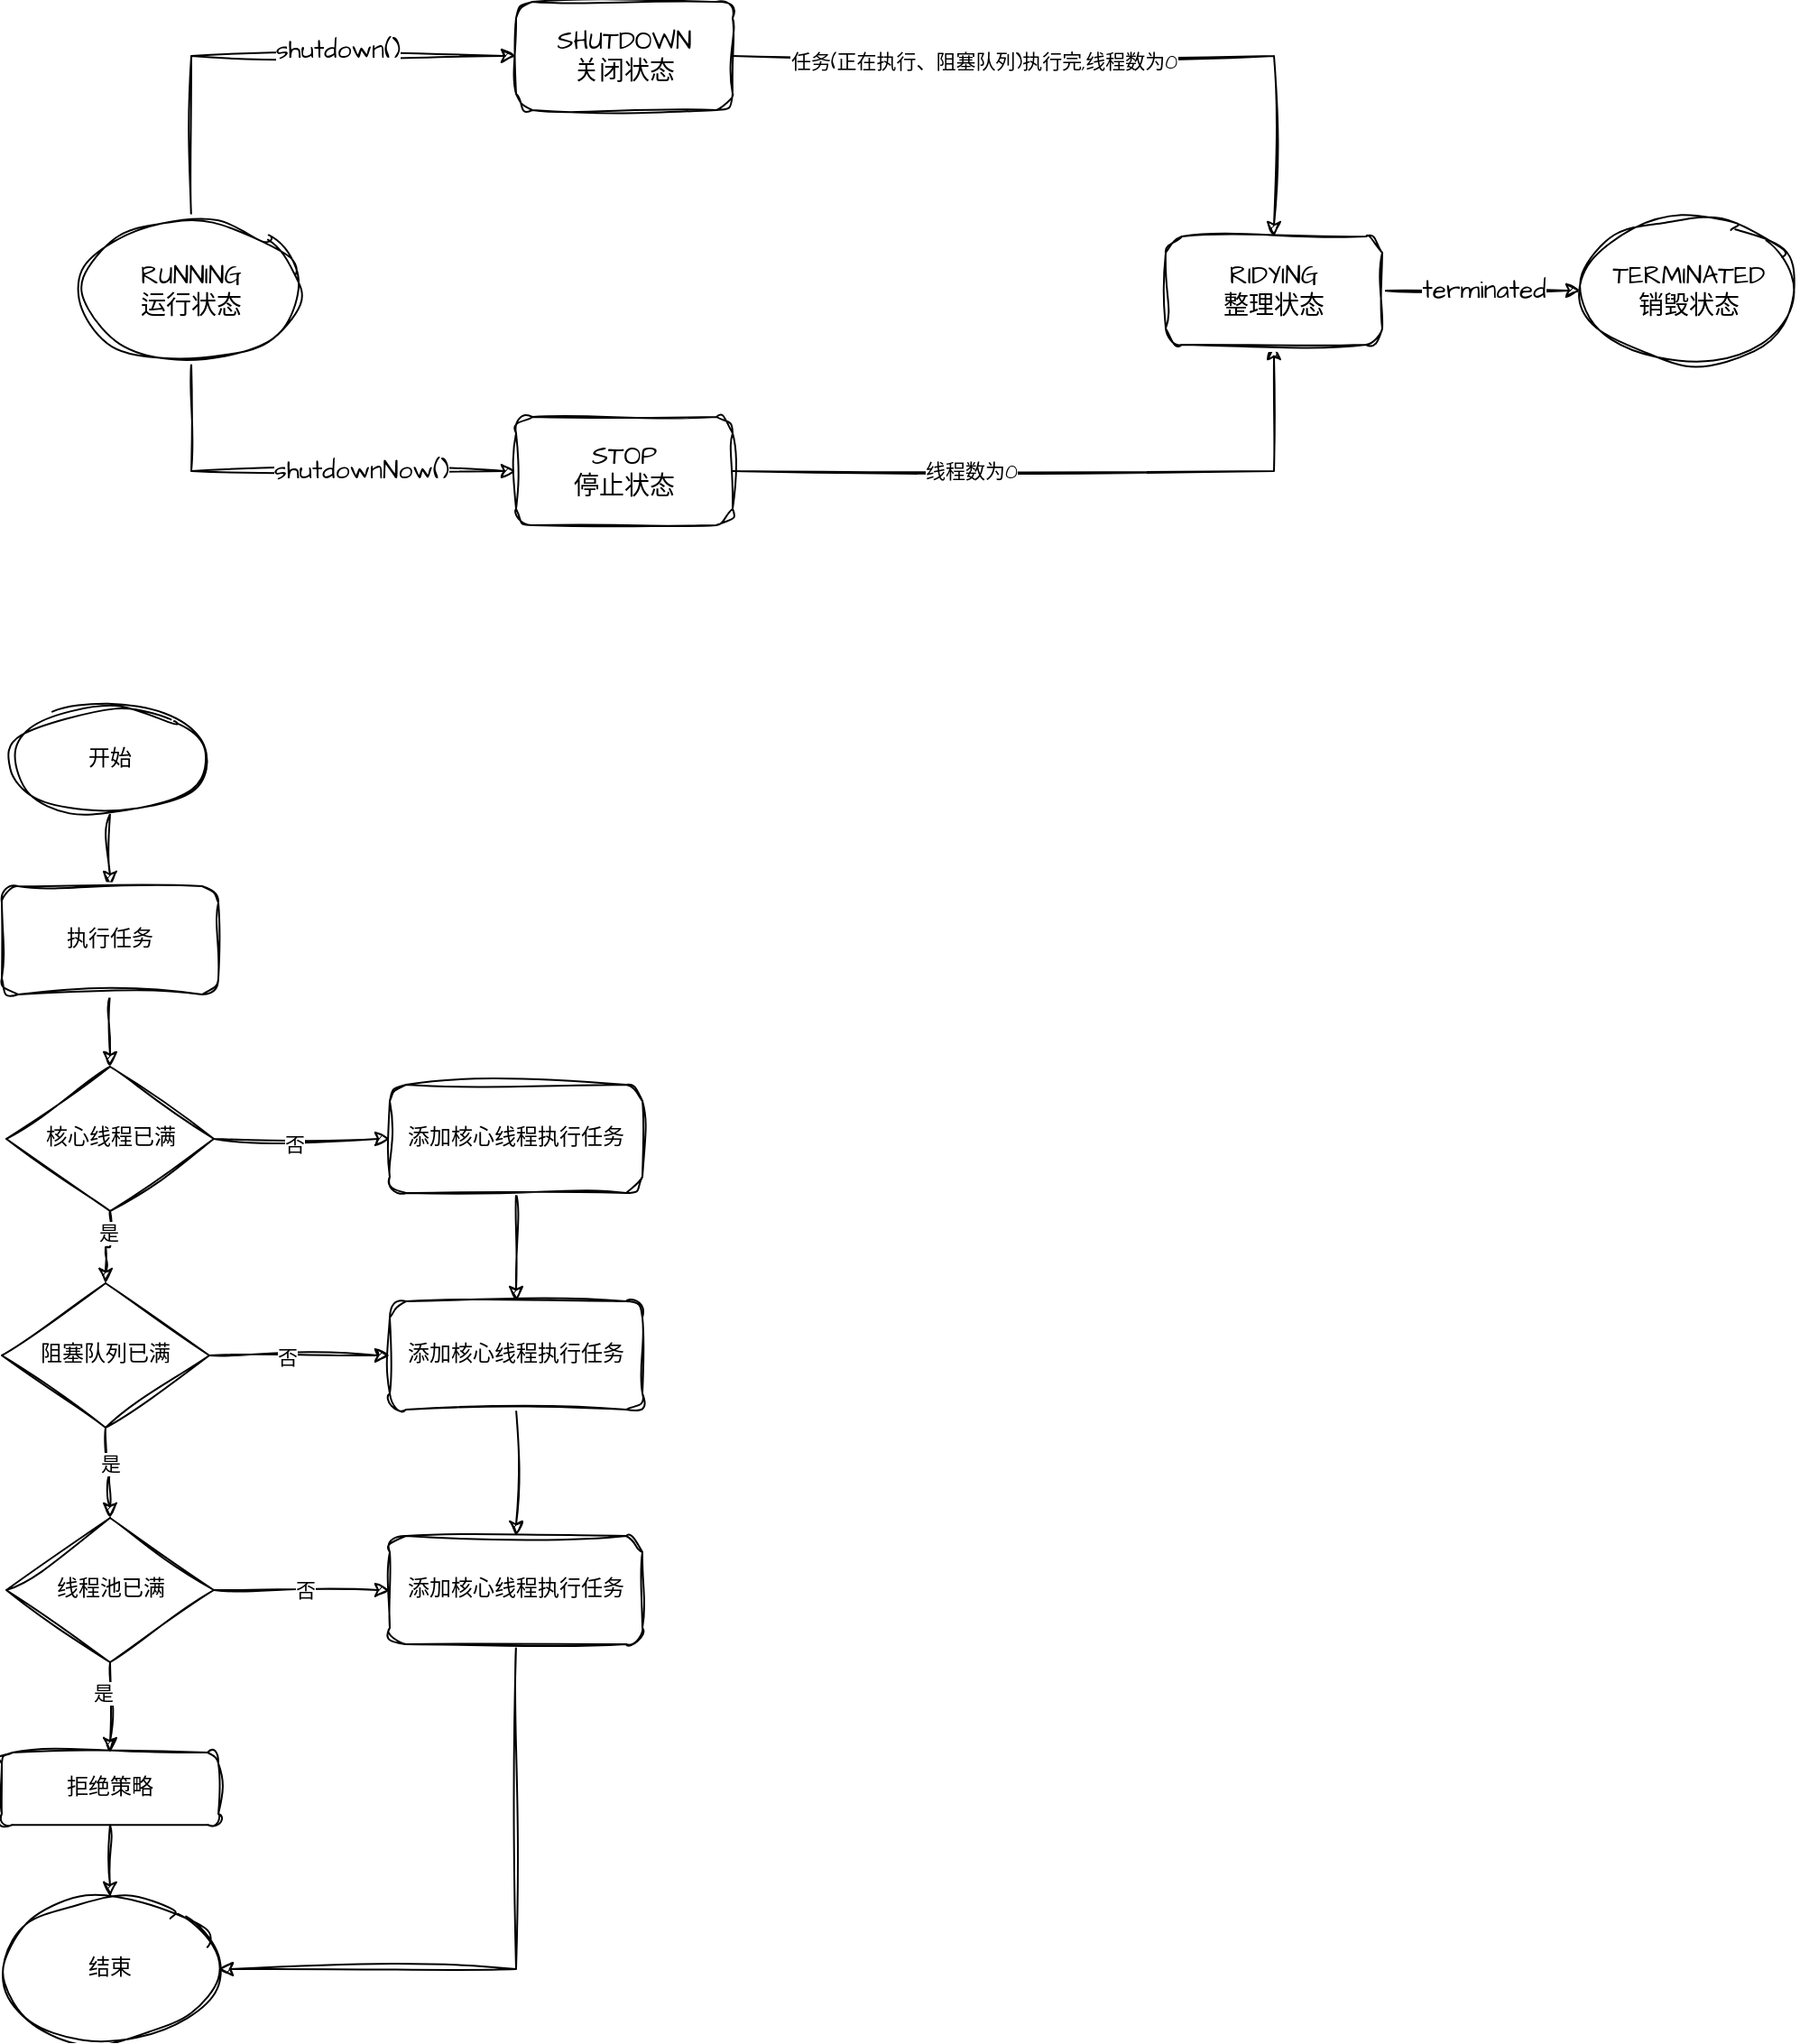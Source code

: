 <mxfile version="24.2.8" type="github">
  <diagram name="第 1 页" id="fVY1z_K4fW6JwTe1nNB5">
    <mxGraphModel dx="1434" dy="786" grid="1" gridSize="10" guides="1" tooltips="1" connect="1" arrows="1" fold="1" page="1" pageScale="1" pageWidth="1200" pageHeight="1600" math="0" shadow="0">
      <root>
        <mxCell id="0" />
        <mxCell id="1" parent="0" />
        <mxCell id="YNoCoezoWyQaaykWzunD-4" style="edgeStyle=orthogonalEdgeStyle;rounded=0;sketch=1;hachureGap=4;jiggle=2;curveFitting=1;orthogonalLoop=1;jettySize=auto;html=1;exitX=0.5;exitY=0;exitDx=0;exitDy=0;entryX=0;entryY=0.5;entryDx=0;entryDy=0;fontFamily=Architects Daughter;fontSource=https%3A%2F%2Ffonts.googleapis.com%2Fcss%3Ffamily%3DArchitects%2BDaughter;fontSize=14;" parent="1" source="YNoCoezoWyQaaykWzunD-1" target="YNoCoezoWyQaaykWzunD-2" edge="1">
          <mxGeometry relative="1" as="geometry" />
        </mxCell>
        <mxCell id="YNoCoezoWyQaaykWzunD-6" value="&lt;font style=&quot;font-size: 14px;&quot;&gt;shutdown()&lt;/font&gt;" style="edgeLabel;html=1;align=center;verticalAlign=middle;resizable=0;points=[];sketch=1;hachureGap=4;jiggle=2;curveFitting=1;fontFamily=Architects Daughter;fontSource=https%3A%2F%2Ffonts.googleapis.com%2Fcss%3Ffamily%3DArchitects%2BDaughter;fontSize=14;" parent="YNoCoezoWyQaaykWzunD-4" vertex="1" connectable="0">
          <mxGeometry x="0.267" y="3" relative="1" as="geometry">
            <mxPoint as="offset" />
          </mxGeometry>
        </mxCell>
        <mxCell id="YNoCoezoWyQaaykWzunD-5" style="edgeStyle=orthogonalEdgeStyle;rounded=0;sketch=1;hachureGap=4;jiggle=2;curveFitting=1;orthogonalLoop=1;jettySize=auto;html=1;exitX=0.5;exitY=1;exitDx=0;exitDy=0;entryX=0;entryY=0.5;entryDx=0;entryDy=0;fontFamily=Architects Daughter;fontSource=https%3A%2F%2Ffonts.googleapis.com%2Fcss%3Ffamily%3DArchitects%2BDaughter;fontSize=14;" parent="1" source="YNoCoezoWyQaaykWzunD-1" target="YNoCoezoWyQaaykWzunD-3" edge="1">
          <mxGeometry relative="1" as="geometry" />
        </mxCell>
        <mxCell id="YNoCoezoWyQaaykWzunD-7" value="&lt;font style=&quot;font-size: 14px;&quot;&gt;shutdownNow()&lt;/font&gt;" style="edgeLabel;html=1;align=center;verticalAlign=middle;resizable=0;points=[];sketch=1;hachureGap=4;jiggle=2;curveFitting=1;fontFamily=Architects Daughter;fontSource=https%3A%2F%2Ffonts.googleapis.com%2Fcss%3Ffamily%3DArchitects%2BDaughter;fontSize=14;" parent="YNoCoezoWyQaaykWzunD-5" vertex="1" connectable="0">
          <mxGeometry x="0.278" relative="1" as="geometry">
            <mxPoint as="offset" />
          </mxGeometry>
        </mxCell>
        <mxCell id="YNoCoezoWyQaaykWzunD-1" value="RUNNING&lt;br style=&quot;font-size: 14px;&quot;&gt;运行状态" style="ellipse;whiteSpace=wrap;html=1;sketch=1;hachureGap=4;jiggle=2;curveFitting=1;fontFamily=Architects Daughter;fontSource=https%3A%2F%2Ffonts.googleapis.com%2Fcss%3Ffamily%3DArchitects%2BDaughter;fontSize=14;" parent="1" vertex="1">
          <mxGeometry x="160" y="160" width="120" height="80" as="geometry" />
        </mxCell>
        <mxCell id="YNoCoezoWyQaaykWzunD-9" style="edgeStyle=orthogonalEdgeStyle;rounded=0;sketch=1;hachureGap=4;jiggle=2;curveFitting=1;orthogonalLoop=1;jettySize=auto;html=1;exitX=1;exitY=0.5;exitDx=0;exitDy=0;entryX=0.5;entryY=0;entryDx=0;entryDy=0;fontFamily=Architects Daughter;fontSource=https%3A%2F%2Ffonts.googleapis.com%2Fcss%3Ffamily%3DArchitects%2BDaughter;" parent="1" source="YNoCoezoWyQaaykWzunD-2" target="YNoCoezoWyQaaykWzunD-8" edge="1">
          <mxGeometry relative="1" as="geometry" />
        </mxCell>
        <mxCell id="YNoCoezoWyQaaykWzunD-10" value="任务(正在执行、阻塞队列)执行完,线程数为0" style="edgeLabel;html=1;align=center;verticalAlign=middle;resizable=0;points=[];sketch=1;hachureGap=4;jiggle=2;curveFitting=1;fontFamily=Architects Daughter;fontSource=https%3A%2F%2Ffonts.googleapis.com%2Fcss%3Ffamily%3DArchitects%2BDaughter;" parent="YNoCoezoWyQaaykWzunD-9" vertex="1" connectable="0">
          <mxGeometry x="-0.308" y="-3" relative="1" as="geometry">
            <mxPoint as="offset" />
          </mxGeometry>
        </mxCell>
        <mxCell id="YNoCoezoWyQaaykWzunD-2" value="SHUTDOWN&lt;br style=&quot;font-size: 14px;&quot;&gt;关闭状态" style="rounded=1;whiteSpace=wrap;html=1;sketch=1;hachureGap=4;jiggle=2;curveFitting=1;fontFamily=Architects Daughter;fontSource=https%3A%2F%2Ffonts.googleapis.com%2Fcss%3Ffamily%3DArchitects%2BDaughter;fontSize=14;" parent="1" vertex="1">
          <mxGeometry x="400" y="40" width="120" height="60" as="geometry" />
        </mxCell>
        <mxCell id="YNoCoezoWyQaaykWzunD-11" style="edgeStyle=orthogonalEdgeStyle;rounded=0;sketch=1;hachureGap=4;jiggle=2;curveFitting=1;orthogonalLoop=1;jettySize=auto;html=1;exitX=1;exitY=0.5;exitDx=0;exitDy=0;entryX=0.5;entryY=1;entryDx=0;entryDy=0;fontFamily=Architects Daughter;fontSource=https%3A%2F%2Ffonts.googleapis.com%2Fcss%3Ffamily%3DArchitects%2BDaughter;" parent="1" source="YNoCoezoWyQaaykWzunD-3" target="YNoCoezoWyQaaykWzunD-8" edge="1">
          <mxGeometry relative="1" as="geometry" />
        </mxCell>
        <mxCell id="YNoCoezoWyQaaykWzunD-12" value="线程数为0" style="edgeLabel;html=1;align=center;verticalAlign=middle;resizable=0;points=[];sketch=1;hachureGap=4;jiggle=2;curveFitting=1;fontFamily=Architects Daughter;fontSource=https%3A%2F%2Ffonts.googleapis.com%2Fcss%3Ffamily%3DArchitects%2BDaughter;" parent="YNoCoezoWyQaaykWzunD-11" vertex="1" connectable="0">
          <mxGeometry x="-0.286" relative="1" as="geometry">
            <mxPoint as="offset" />
          </mxGeometry>
        </mxCell>
        <mxCell id="YNoCoezoWyQaaykWzunD-3" value="STOP&lt;br style=&quot;font-size: 14px;&quot;&gt;停止状态" style="rounded=1;whiteSpace=wrap;html=1;sketch=1;hachureGap=4;jiggle=2;curveFitting=1;fontFamily=Architects Daughter;fontSource=https%3A%2F%2Ffonts.googleapis.com%2Fcss%3Ffamily%3DArchitects%2BDaughter;fontSize=14;" parent="1" vertex="1">
          <mxGeometry x="400" y="270" width="120" height="60" as="geometry" />
        </mxCell>
        <mxCell id="YNoCoezoWyQaaykWzunD-14" style="edgeStyle=orthogonalEdgeStyle;rounded=0;sketch=1;hachureGap=4;jiggle=2;curveFitting=1;orthogonalLoop=1;jettySize=auto;html=1;exitX=1;exitY=0.5;exitDx=0;exitDy=0;fontFamily=Architects Daughter;fontSource=https%3A%2F%2Ffonts.googleapis.com%2Fcss%3Ffamily%3DArchitects%2BDaughter;" parent="1" source="YNoCoezoWyQaaykWzunD-8" target="YNoCoezoWyQaaykWzunD-13" edge="1">
          <mxGeometry relative="1" as="geometry" />
        </mxCell>
        <mxCell id="YNoCoezoWyQaaykWzunD-17" value="terminated" style="edgeLabel;html=1;align=center;verticalAlign=middle;resizable=0;points=[];sketch=1;hachureGap=4;jiggle=2;curveFitting=1;fontFamily=Architects Daughter;fontSource=https%3A%2F%2Ffonts.googleapis.com%2Fcss%3Ffamily%3DArchitects%2BDaughter;fontSize=14;" parent="YNoCoezoWyQaaykWzunD-14" vertex="1" connectable="0">
          <mxGeometry x="0.022" relative="1" as="geometry">
            <mxPoint as="offset" />
          </mxGeometry>
        </mxCell>
        <mxCell id="YNoCoezoWyQaaykWzunD-8" value="RIDYING&lt;br style=&quot;font-size: 14px;&quot;&gt;整理状态" style="rounded=1;whiteSpace=wrap;html=1;sketch=1;hachureGap=4;jiggle=2;curveFitting=1;fontFamily=Architects Daughter;fontSource=https%3A%2F%2Ffonts.googleapis.com%2Fcss%3Ffamily%3DArchitects%2BDaughter;fontSize=14;" parent="1" vertex="1">
          <mxGeometry x="760" y="170" width="120" height="60" as="geometry" />
        </mxCell>
        <mxCell id="YNoCoezoWyQaaykWzunD-13" value="TERMINATED&lt;br style=&quot;font-size: 14px;&quot;&gt;销毁状态" style="ellipse;whiteSpace=wrap;html=1;sketch=1;hachureGap=4;jiggle=2;curveFitting=1;fontFamily=Architects Daughter;fontSource=https%3A%2F%2Ffonts.googleapis.com%2Fcss%3Ffamily%3DArchitects%2BDaughter;fontSize=14;" parent="1" vertex="1">
          <mxGeometry x="990" y="160" width="120" height="80" as="geometry" />
        </mxCell>
        <mxCell id="tgbk5qdB4_JhuiXMdpd2-3" style="edgeStyle=orthogonalEdgeStyle;rounded=0;sketch=1;hachureGap=4;jiggle=2;curveFitting=1;orthogonalLoop=1;jettySize=auto;html=1;exitX=0.5;exitY=1;exitDx=0;exitDy=0;entryX=0.5;entryY=0;entryDx=0;entryDy=0;fontFamily=Architects Daughter;fontSource=https%3A%2F%2Ffonts.googleapis.com%2Fcss%3Ffamily%3DArchitects%2BDaughter;" edge="1" parent="1" source="tgbk5qdB4_JhuiXMdpd2-1" target="tgbk5qdB4_JhuiXMdpd2-2">
          <mxGeometry relative="1" as="geometry" />
        </mxCell>
        <mxCell id="tgbk5qdB4_JhuiXMdpd2-1" value="开始" style="ellipse;whiteSpace=wrap;html=1;sketch=1;hachureGap=4;jiggle=2;curveFitting=1;fontFamily=Architects Daughter;fontSource=https%3A%2F%2Ffonts.googleapis.com%2Fcss%3Ffamily%3DArchitects%2BDaughter;" vertex="1" parent="1">
          <mxGeometry x="120" y="430" width="110" height="60" as="geometry" />
        </mxCell>
        <mxCell id="tgbk5qdB4_JhuiXMdpd2-6" style="edgeStyle=orthogonalEdgeStyle;rounded=0;sketch=1;hachureGap=4;jiggle=2;curveFitting=1;orthogonalLoop=1;jettySize=auto;html=1;exitX=0.5;exitY=1;exitDx=0;exitDy=0;fontFamily=Architects Daughter;fontSource=https%3A%2F%2Ffonts.googleapis.com%2Fcss%3Ffamily%3DArchitects%2BDaughter;" edge="1" parent="1" source="tgbk5qdB4_JhuiXMdpd2-2" target="tgbk5qdB4_JhuiXMdpd2-5">
          <mxGeometry relative="1" as="geometry" />
        </mxCell>
        <mxCell id="tgbk5qdB4_JhuiXMdpd2-2" value="执行任务" style="rounded=1;whiteSpace=wrap;html=1;sketch=1;hachureGap=4;jiggle=2;curveFitting=1;fontFamily=Architects Daughter;fontSource=https%3A%2F%2Ffonts.googleapis.com%2Fcss%3Ffamily%3DArchitects%2BDaughter;" vertex="1" parent="1">
          <mxGeometry x="115" y="530" width="120" height="60" as="geometry" />
        </mxCell>
        <mxCell id="tgbk5qdB4_JhuiXMdpd2-9" style="edgeStyle=orthogonalEdgeStyle;rounded=0;sketch=1;hachureGap=4;jiggle=2;curveFitting=1;orthogonalLoop=1;jettySize=auto;html=1;exitX=0.5;exitY=1;exitDx=0;exitDy=0;fontFamily=Architects Daughter;fontSource=https%3A%2F%2Ffonts.googleapis.com%2Fcss%3Ffamily%3DArchitects%2BDaughter;" edge="1" parent="1" source="tgbk5qdB4_JhuiXMdpd2-5" target="tgbk5qdB4_JhuiXMdpd2-7">
          <mxGeometry relative="1" as="geometry" />
        </mxCell>
        <mxCell id="tgbk5qdB4_JhuiXMdpd2-11" value="是" style="edgeLabel;html=1;align=center;verticalAlign=middle;resizable=0;points=[];sketch=1;hachureGap=4;jiggle=2;curveFitting=1;fontFamily=Architects Daughter;fontSource=https%3A%2F%2Ffonts.googleapis.com%2Fcss%3Ffamily%3DArchitects%2BDaughter;" vertex="1" connectable="0" parent="tgbk5qdB4_JhuiXMdpd2-9">
          <mxGeometry x="-0.435" y="-1" relative="1" as="geometry">
            <mxPoint as="offset" />
          </mxGeometry>
        </mxCell>
        <mxCell id="tgbk5qdB4_JhuiXMdpd2-14" style="edgeStyle=orthogonalEdgeStyle;rounded=0;sketch=1;hachureGap=4;jiggle=2;curveFitting=1;orthogonalLoop=1;jettySize=auto;html=1;exitX=1;exitY=0.5;exitDx=0;exitDy=0;fontFamily=Architects Daughter;fontSource=https%3A%2F%2Ffonts.googleapis.com%2Fcss%3Ffamily%3DArchitects%2BDaughter;" edge="1" parent="1" source="tgbk5qdB4_JhuiXMdpd2-5" target="tgbk5qdB4_JhuiXMdpd2-13">
          <mxGeometry relative="1" as="geometry" />
        </mxCell>
        <mxCell id="tgbk5qdB4_JhuiXMdpd2-15" value="否" style="edgeLabel;html=1;align=center;verticalAlign=middle;resizable=0;points=[];sketch=1;hachureGap=4;jiggle=2;curveFitting=1;fontFamily=Architects Daughter;fontSource=https%3A%2F%2Ffonts.googleapis.com%2Fcss%3Ffamily%3DArchitects%2BDaughter;" vertex="1" connectable="0" parent="tgbk5qdB4_JhuiXMdpd2-14">
          <mxGeometry x="-0.108" y="-3" relative="1" as="geometry">
            <mxPoint x="1" as="offset" />
          </mxGeometry>
        </mxCell>
        <mxCell id="tgbk5qdB4_JhuiXMdpd2-5" value="核心线程已满" style="rhombus;whiteSpace=wrap;html=1;sketch=1;hachureGap=4;jiggle=2;curveFitting=1;fontFamily=Architects Daughter;fontSource=https%3A%2F%2Ffonts.googleapis.com%2Fcss%3Ffamily%3DArchitects%2BDaughter;" vertex="1" parent="1">
          <mxGeometry x="117.5" y="630" width="115" height="80" as="geometry" />
        </mxCell>
        <mxCell id="tgbk5qdB4_JhuiXMdpd2-10" style="edgeStyle=orthogonalEdgeStyle;rounded=0;sketch=1;hachureGap=4;jiggle=2;curveFitting=1;orthogonalLoop=1;jettySize=auto;html=1;exitX=0.5;exitY=1;exitDx=0;exitDy=0;entryX=0.5;entryY=0;entryDx=0;entryDy=0;fontFamily=Architects Daughter;fontSource=https%3A%2F%2Ffonts.googleapis.com%2Fcss%3Ffamily%3DArchitects%2BDaughter;" edge="1" parent="1" source="tgbk5qdB4_JhuiXMdpd2-7" target="tgbk5qdB4_JhuiXMdpd2-8">
          <mxGeometry relative="1" as="geometry" />
        </mxCell>
        <mxCell id="tgbk5qdB4_JhuiXMdpd2-12" value="是" style="edgeLabel;html=1;align=center;verticalAlign=middle;resizable=0;points=[];sketch=1;hachureGap=4;jiggle=2;curveFitting=1;fontFamily=Architects Daughter;fontSource=https%3A%2F%2Ffonts.googleapis.com%2Fcss%3Ffamily%3DArchitects%2BDaughter;" vertex="1" connectable="0" parent="tgbk5qdB4_JhuiXMdpd2-10">
          <mxGeometry x="-0.238" y="2" relative="1" as="geometry">
            <mxPoint as="offset" />
          </mxGeometry>
        </mxCell>
        <mxCell id="tgbk5qdB4_JhuiXMdpd2-18" style="edgeStyle=orthogonalEdgeStyle;rounded=0;sketch=1;hachureGap=4;jiggle=2;curveFitting=1;orthogonalLoop=1;jettySize=auto;html=1;exitX=1;exitY=0.5;exitDx=0;exitDy=0;fontFamily=Architects Daughter;fontSource=https%3A%2F%2Ffonts.googleapis.com%2Fcss%3Ffamily%3DArchitects%2BDaughter;" edge="1" parent="1" source="tgbk5qdB4_JhuiXMdpd2-7" target="tgbk5qdB4_JhuiXMdpd2-16">
          <mxGeometry relative="1" as="geometry" />
        </mxCell>
        <mxCell id="tgbk5qdB4_JhuiXMdpd2-19" value="否" style="edgeLabel;html=1;align=center;verticalAlign=middle;resizable=0;points=[];sketch=1;hachureGap=4;jiggle=2;curveFitting=1;fontFamily=Architects Daughter;fontSource=https%3A%2F%2Ffonts.googleapis.com%2Fcss%3Ffamily%3DArchitects%2BDaughter;" vertex="1" connectable="0" parent="tgbk5qdB4_JhuiXMdpd2-18">
          <mxGeometry x="-0.14" y="-1" relative="1" as="geometry">
            <mxPoint as="offset" />
          </mxGeometry>
        </mxCell>
        <mxCell id="tgbk5qdB4_JhuiXMdpd2-7" value="阻塞队列已满" style="rhombus;whiteSpace=wrap;html=1;sketch=1;hachureGap=4;jiggle=2;curveFitting=1;fontFamily=Architects Daughter;fontSource=https%3A%2F%2Ffonts.googleapis.com%2Fcss%3Ffamily%3DArchitects%2BDaughter;" vertex="1" parent="1">
          <mxGeometry x="115" y="750" width="115" height="80" as="geometry" />
        </mxCell>
        <mxCell id="tgbk5qdB4_JhuiXMdpd2-20" style="edgeStyle=orthogonalEdgeStyle;rounded=0;sketch=1;hachureGap=4;jiggle=2;curveFitting=1;orthogonalLoop=1;jettySize=auto;html=1;exitX=1;exitY=0.5;exitDx=0;exitDy=0;fontFamily=Architects Daughter;fontSource=https%3A%2F%2Ffonts.googleapis.com%2Fcss%3Ffamily%3DArchitects%2BDaughter;" edge="1" parent="1" source="tgbk5qdB4_JhuiXMdpd2-8" target="tgbk5qdB4_JhuiXMdpd2-17">
          <mxGeometry relative="1" as="geometry" />
        </mxCell>
        <mxCell id="tgbk5qdB4_JhuiXMdpd2-21" value="否" style="edgeLabel;html=1;align=center;verticalAlign=middle;resizable=0;points=[];sketch=1;hachureGap=4;jiggle=2;curveFitting=1;fontFamily=Architects Daughter;fontSource=https%3A%2F%2Ffonts.googleapis.com%2Fcss%3Ffamily%3DArchitects%2BDaughter;" vertex="1" connectable="0" parent="tgbk5qdB4_JhuiXMdpd2-20">
          <mxGeometry x="0.04" relative="1" as="geometry">
            <mxPoint as="offset" />
          </mxGeometry>
        </mxCell>
        <mxCell id="tgbk5qdB4_JhuiXMdpd2-28" style="edgeStyle=orthogonalEdgeStyle;rounded=0;sketch=1;hachureGap=4;jiggle=2;curveFitting=1;orthogonalLoop=1;jettySize=auto;html=1;exitX=0.5;exitY=1;exitDx=0;exitDy=0;fontFamily=Architects Daughter;fontSource=https%3A%2F%2Ffonts.googleapis.com%2Fcss%3Ffamily%3DArchitects%2BDaughter;" edge="1" parent="1" source="tgbk5qdB4_JhuiXMdpd2-8" target="tgbk5qdB4_JhuiXMdpd2-27">
          <mxGeometry relative="1" as="geometry" />
        </mxCell>
        <mxCell id="tgbk5qdB4_JhuiXMdpd2-30" value="是" style="edgeLabel;html=1;align=center;verticalAlign=middle;resizable=0;points=[];sketch=1;hachureGap=4;jiggle=2;curveFitting=1;fontFamily=Architects Daughter;fontSource=https%3A%2F%2Ffonts.googleapis.com%2Fcss%3Ffamily%3DArchitects%2BDaughter;" vertex="1" connectable="0" parent="tgbk5qdB4_JhuiXMdpd2-28">
          <mxGeometry x="-0.32" y="-4" relative="1" as="geometry">
            <mxPoint as="offset" />
          </mxGeometry>
        </mxCell>
        <mxCell id="tgbk5qdB4_JhuiXMdpd2-8" value="线程池已满" style="rhombus;whiteSpace=wrap;html=1;sketch=1;hachureGap=4;jiggle=2;curveFitting=1;fontFamily=Architects Daughter;fontSource=https%3A%2F%2Ffonts.googleapis.com%2Fcss%3Ffamily%3DArchitects%2BDaughter;" vertex="1" parent="1">
          <mxGeometry x="117.5" y="880" width="115" height="80" as="geometry" />
        </mxCell>
        <mxCell id="tgbk5qdB4_JhuiXMdpd2-22" style="edgeStyle=orthogonalEdgeStyle;rounded=0;sketch=1;hachureGap=4;jiggle=2;curveFitting=1;orthogonalLoop=1;jettySize=auto;html=1;exitX=0.5;exitY=1;exitDx=0;exitDy=0;entryX=0.5;entryY=0;entryDx=0;entryDy=0;fontFamily=Architects Daughter;fontSource=https%3A%2F%2Ffonts.googleapis.com%2Fcss%3Ffamily%3DArchitects%2BDaughter;" edge="1" parent="1" source="tgbk5qdB4_JhuiXMdpd2-13" target="tgbk5qdB4_JhuiXMdpd2-16">
          <mxGeometry relative="1" as="geometry" />
        </mxCell>
        <mxCell id="tgbk5qdB4_JhuiXMdpd2-13" value="添加核心线程执行任务" style="rounded=1;whiteSpace=wrap;html=1;sketch=1;hachureGap=4;jiggle=2;curveFitting=1;fontFamily=Architects Daughter;fontSource=https%3A%2F%2Ffonts.googleapis.com%2Fcss%3Ffamily%3DArchitects%2BDaughter;" vertex="1" parent="1">
          <mxGeometry x="330" y="640" width="140" height="60" as="geometry" />
        </mxCell>
        <mxCell id="tgbk5qdB4_JhuiXMdpd2-23" style="edgeStyle=orthogonalEdgeStyle;rounded=0;sketch=1;hachureGap=4;jiggle=2;curveFitting=1;orthogonalLoop=1;jettySize=auto;html=1;exitX=0.5;exitY=1;exitDx=0;exitDy=0;entryX=0.5;entryY=0;entryDx=0;entryDy=0;fontFamily=Architects Daughter;fontSource=https%3A%2F%2Ffonts.googleapis.com%2Fcss%3Ffamily%3DArchitects%2BDaughter;" edge="1" parent="1" source="tgbk5qdB4_JhuiXMdpd2-16" target="tgbk5qdB4_JhuiXMdpd2-17">
          <mxGeometry relative="1" as="geometry" />
        </mxCell>
        <mxCell id="tgbk5qdB4_JhuiXMdpd2-16" value="添加核心线程执行任务" style="rounded=1;whiteSpace=wrap;html=1;sketch=1;hachureGap=4;jiggle=2;curveFitting=1;fontFamily=Architects Daughter;fontSource=https%3A%2F%2Ffonts.googleapis.com%2Fcss%3Ffamily%3DArchitects%2BDaughter;" vertex="1" parent="1">
          <mxGeometry x="330" y="760" width="140" height="60" as="geometry" />
        </mxCell>
        <mxCell id="tgbk5qdB4_JhuiXMdpd2-25" style="edgeStyle=orthogonalEdgeStyle;rounded=0;sketch=1;hachureGap=4;jiggle=2;curveFitting=1;orthogonalLoop=1;jettySize=auto;html=1;exitX=0.5;exitY=1;exitDx=0;exitDy=0;entryX=1;entryY=0.5;entryDx=0;entryDy=0;fontFamily=Architects Daughter;fontSource=https%3A%2F%2Ffonts.googleapis.com%2Fcss%3Ffamily%3DArchitects%2BDaughter;" edge="1" parent="1" source="tgbk5qdB4_JhuiXMdpd2-17" target="tgbk5qdB4_JhuiXMdpd2-24">
          <mxGeometry relative="1" as="geometry" />
        </mxCell>
        <mxCell id="tgbk5qdB4_JhuiXMdpd2-17" value="添加核心线程执行任务" style="rounded=1;whiteSpace=wrap;html=1;sketch=1;hachureGap=4;jiggle=2;curveFitting=1;fontFamily=Architects Daughter;fontSource=https%3A%2F%2Ffonts.googleapis.com%2Fcss%3Ffamily%3DArchitects%2BDaughter;" vertex="1" parent="1">
          <mxGeometry x="330" y="890" width="140" height="60" as="geometry" />
        </mxCell>
        <mxCell id="tgbk5qdB4_JhuiXMdpd2-24" value="结束" style="ellipse;whiteSpace=wrap;html=1;sketch=1;hachureGap=4;jiggle=2;curveFitting=1;fontFamily=Architects Daughter;fontSource=https%3A%2F%2Ffonts.googleapis.com%2Fcss%3Ffamily%3DArchitects%2BDaughter;" vertex="1" parent="1">
          <mxGeometry x="115" y="1090" width="120" height="80" as="geometry" />
        </mxCell>
        <mxCell id="tgbk5qdB4_JhuiXMdpd2-29" style="edgeStyle=orthogonalEdgeStyle;rounded=0;sketch=1;hachureGap=4;jiggle=2;curveFitting=1;orthogonalLoop=1;jettySize=auto;html=1;exitX=0.5;exitY=1;exitDx=0;exitDy=0;fontFamily=Architects Daughter;fontSource=https%3A%2F%2Ffonts.googleapis.com%2Fcss%3Ffamily%3DArchitects%2BDaughter;" edge="1" parent="1" source="tgbk5qdB4_JhuiXMdpd2-27" target="tgbk5qdB4_JhuiXMdpd2-24">
          <mxGeometry relative="1" as="geometry" />
        </mxCell>
        <mxCell id="tgbk5qdB4_JhuiXMdpd2-27" value="拒绝策略" style="rounded=1;whiteSpace=wrap;html=1;sketch=1;hachureGap=4;jiggle=2;curveFitting=1;fontFamily=Architects Daughter;fontSource=https%3A%2F%2Ffonts.googleapis.com%2Fcss%3Ffamily%3DArchitects%2BDaughter;" vertex="1" parent="1">
          <mxGeometry x="115" y="1010" width="120" height="40" as="geometry" />
        </mxCell>
      </root>
    </mxGraphModel>
  </diagram>
</mxfile>
